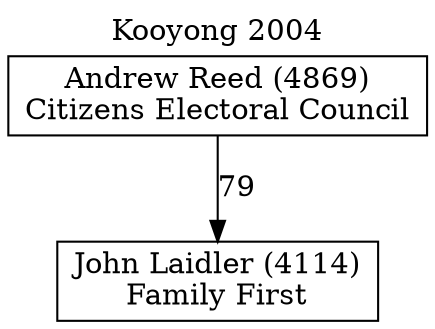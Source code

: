 // House preference flow
digraph "John Laidler (4114)_Kooyong_2004" {
	graph [label="Kooyong 2004" labelloc=t mclimit=10]
	node [shape=box]
	"John Laidler (4114)" [label="John Laidler (4114)
Family First"]
	"Andrew Reed (4869)" [label="Andrew Reed (4869)
Citizens Electoral Council"]
	"Andrew Reed (4869)" -> "John Laidler (4114)" [label=79]
}
